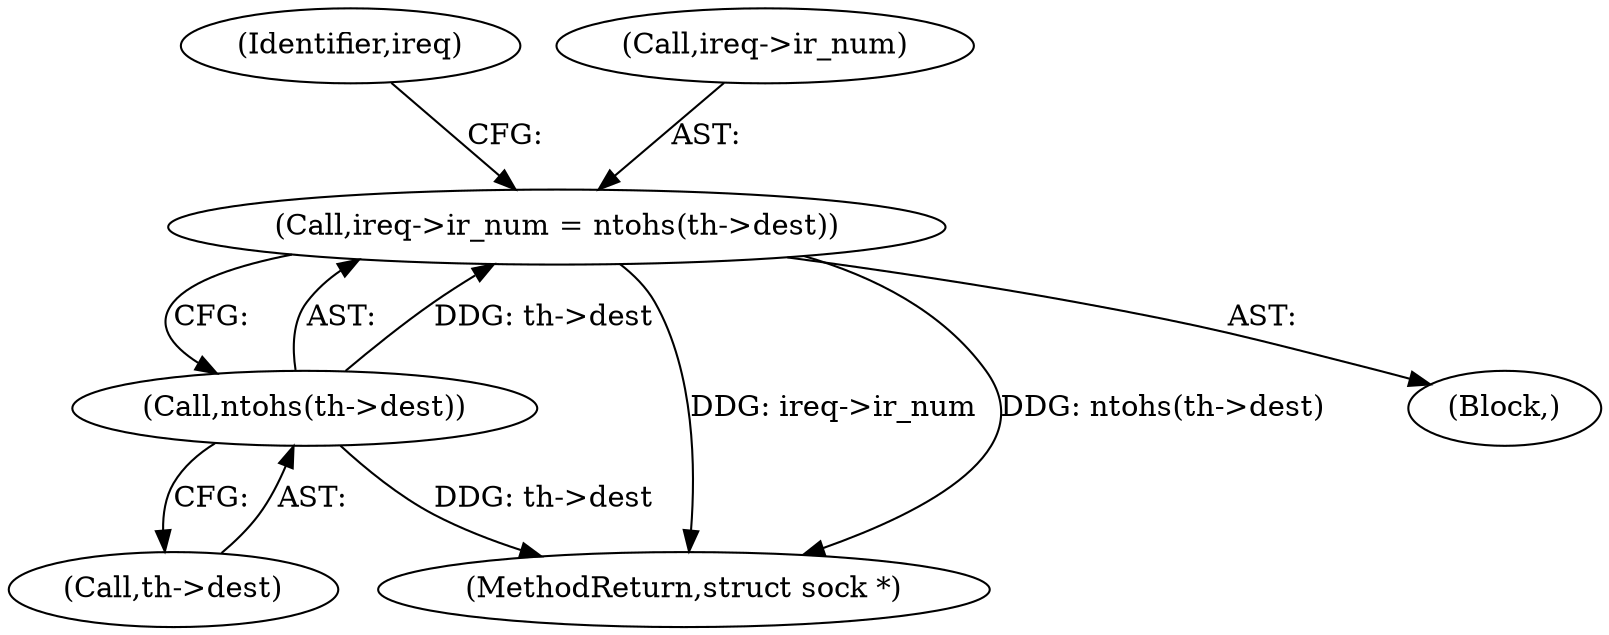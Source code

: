 digraph "0_linux_45f6fad84cc305103b28d73482b344d7f5b76f39_14@pointer" {
"1000243" [label="(Call,ireq->ir_num = ntohs(th->dest))"];
"1000247" [label="(Call,ntohs(th->dest))"];
"1000247" [label="(Call,ntohs(th->dest))"];
"1000561" [label="(MethodReturn,struct sock *)"];
"1000253" [label="(Identifier,ireq)"];
"1000244" [label="(Call,ireq->ir_num)"];
"1000243" [label="(Call,ireq->ir_num = ntohs(th->dest))"];
"1000106" [label="(Block,)"];
"1000248" [label="(Call,th->dest)"];
"1000243" -> "1000106"  [label="AST: "];
"1000243" -> "1000247"  [label="CFG: "];
"1000244" -> "1000243"  [label="AST: "];
"1000247" -> "1000243"  [label="AST: "];
"1000253" -> "1000243"  [label="CFG: "];
"1000243" -> "1000561"  [label="DDG: ireq->ir_num"];
"1000243" -> "1000561"  [label="DDG: ntohs(th->dest)"];
"1000247" -> "1000243"  [label="DDG: th->dest"];
"1000247" -> "1000248"  [label="CFG: "];
"1000248" -> "1000247"  [label="AST: "];
"1000247" -> "1000561"  [label="DDG: th->dest"];
}
